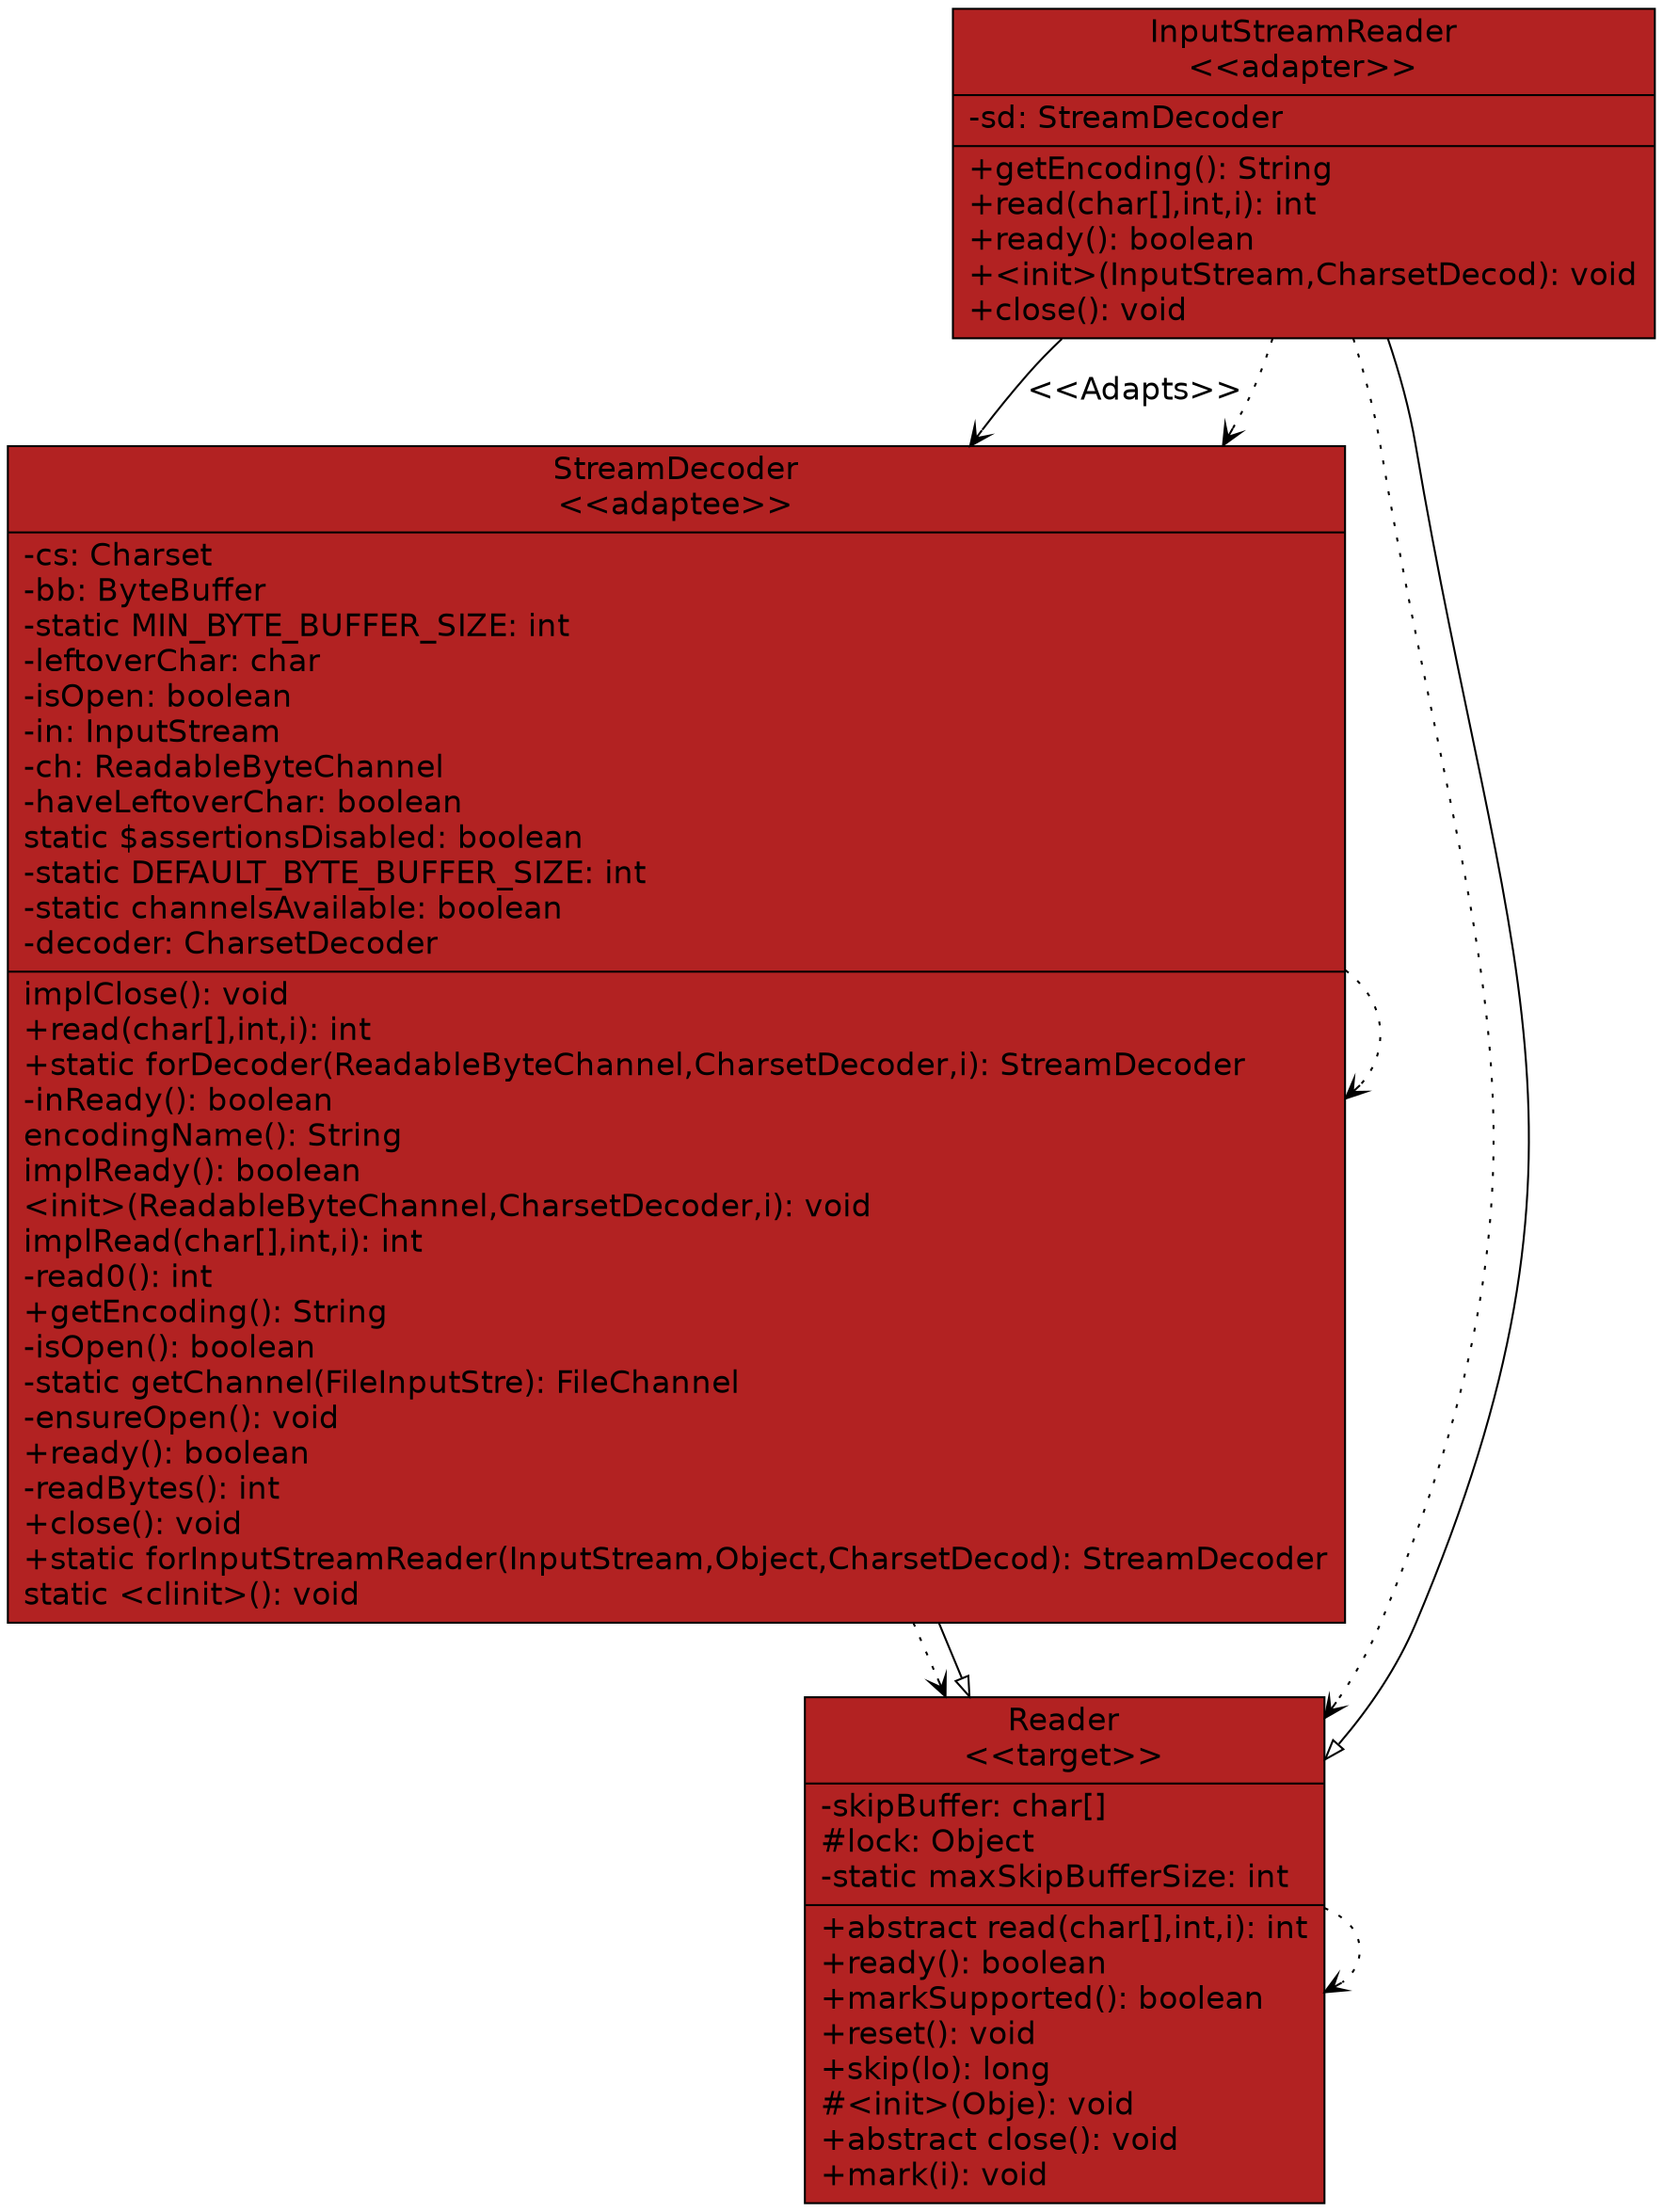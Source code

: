 digraph G{
	fontname = "Bitstream Vera Sans"
	fontsize = 16

node [
	fontname = "Bitstream Vera Sans"
	fontsize = 16

 shape = "record"
]
edge [
	fontname = "Bitstream Vera Sans"
	fontsize = 16
]
InputStreamReader [ 
center=true
    label="{InputStreamReader\n\<\<adapter\>\>|-sd: StreamDecoder \l | +getEncoding(): String\l+read(char[],int,i): int\l+ready(): boolean\l+\<init\>(InputStream,CharsetDecod): void\l+close(): void\l}"color = black
style = filled 
 fillcolor = firebrick
]
StreamDecoder [ 
center=true
    label="{StreamDecoder\n\<\<adaptee\>\>|-cs: Charset \l-bb: ByteBuffer \l-static MIN_BYTE_BUFFER_SIZE: int \l-leftoverChar: char \l-isOpen: boolean \l-in: InputStream \l-ch: ReadableByteChannel \l-haveLeftoverChar: boolean \lstatic $assertionsDisabled: boolean \l-static DEFAULT_BYTE_BUFFER_SIZE: int \l-static channelsAvailable: boolean \l-decoder: CharsetDecoder \l | implClose(): void\l+read(char[],int,i): int\l+static forDecoder(ReadableByteChannel,CharsetDecoder,i): StreamDecoder\l-inReady(): boolean\lencodingName(): String\limplReady(): boolean\l\<init\>(ReadableByteChannel,CharsetDecoder,i): void\limplRead(char[],int,i): int\l-read0(): int\l+getEncoding(): String\l-isOpen(): boolean\l-static getChannel(FileInputStre): FileChannel\l-ensureOpen(): void\l+ready(): boolean\l-readBytes(): int\l+close(): void\l+static forInputStreamReader(InputStream,Object,CharsetDecod): StreamDecoder\lstatic \<clinit\>(): void\l}"color = black
style = filled 
 fillcolor = firebrick
]
Reader [ 
center=true
    label="{Reader\n\<\<target\>\>|-skipBuffer: char[] \l#lock: Object \l-static maxSkipBufferSize: int \l | +abstract read(char[],int,i): int\l+ready(): boolean\l+markSupported(): boolean\l+reset(): void\l+skip(lo): long\l#\<init\>(Obje): void\l+abstract close(): void\l+mark(i): void\l}"color = black
style = filled 
 fillcolor = firebrick
]
InputStreamReader -> Reader[arrowhead = vee, style = dotted]
InputStreamReader -> Reader [arrowhead = onormal]
InputStreamReader -> StreamDecoder [arrowhead = vee,label="\<\<Adapts\>\>"]
InputStreamReader -> StreamDecoder[arrowhead = vee, style = dotted]
StreamDecoder -> Reader[arrowhead = vee, style = dotted]
StreamDecoder -> Reader [arrowhead = onormal]
StreamDecoder -> StreamDecoder[arrowhead = vee, style = dotted]
Reader -> Reader[arrowhead = vee, style = dotted]


}